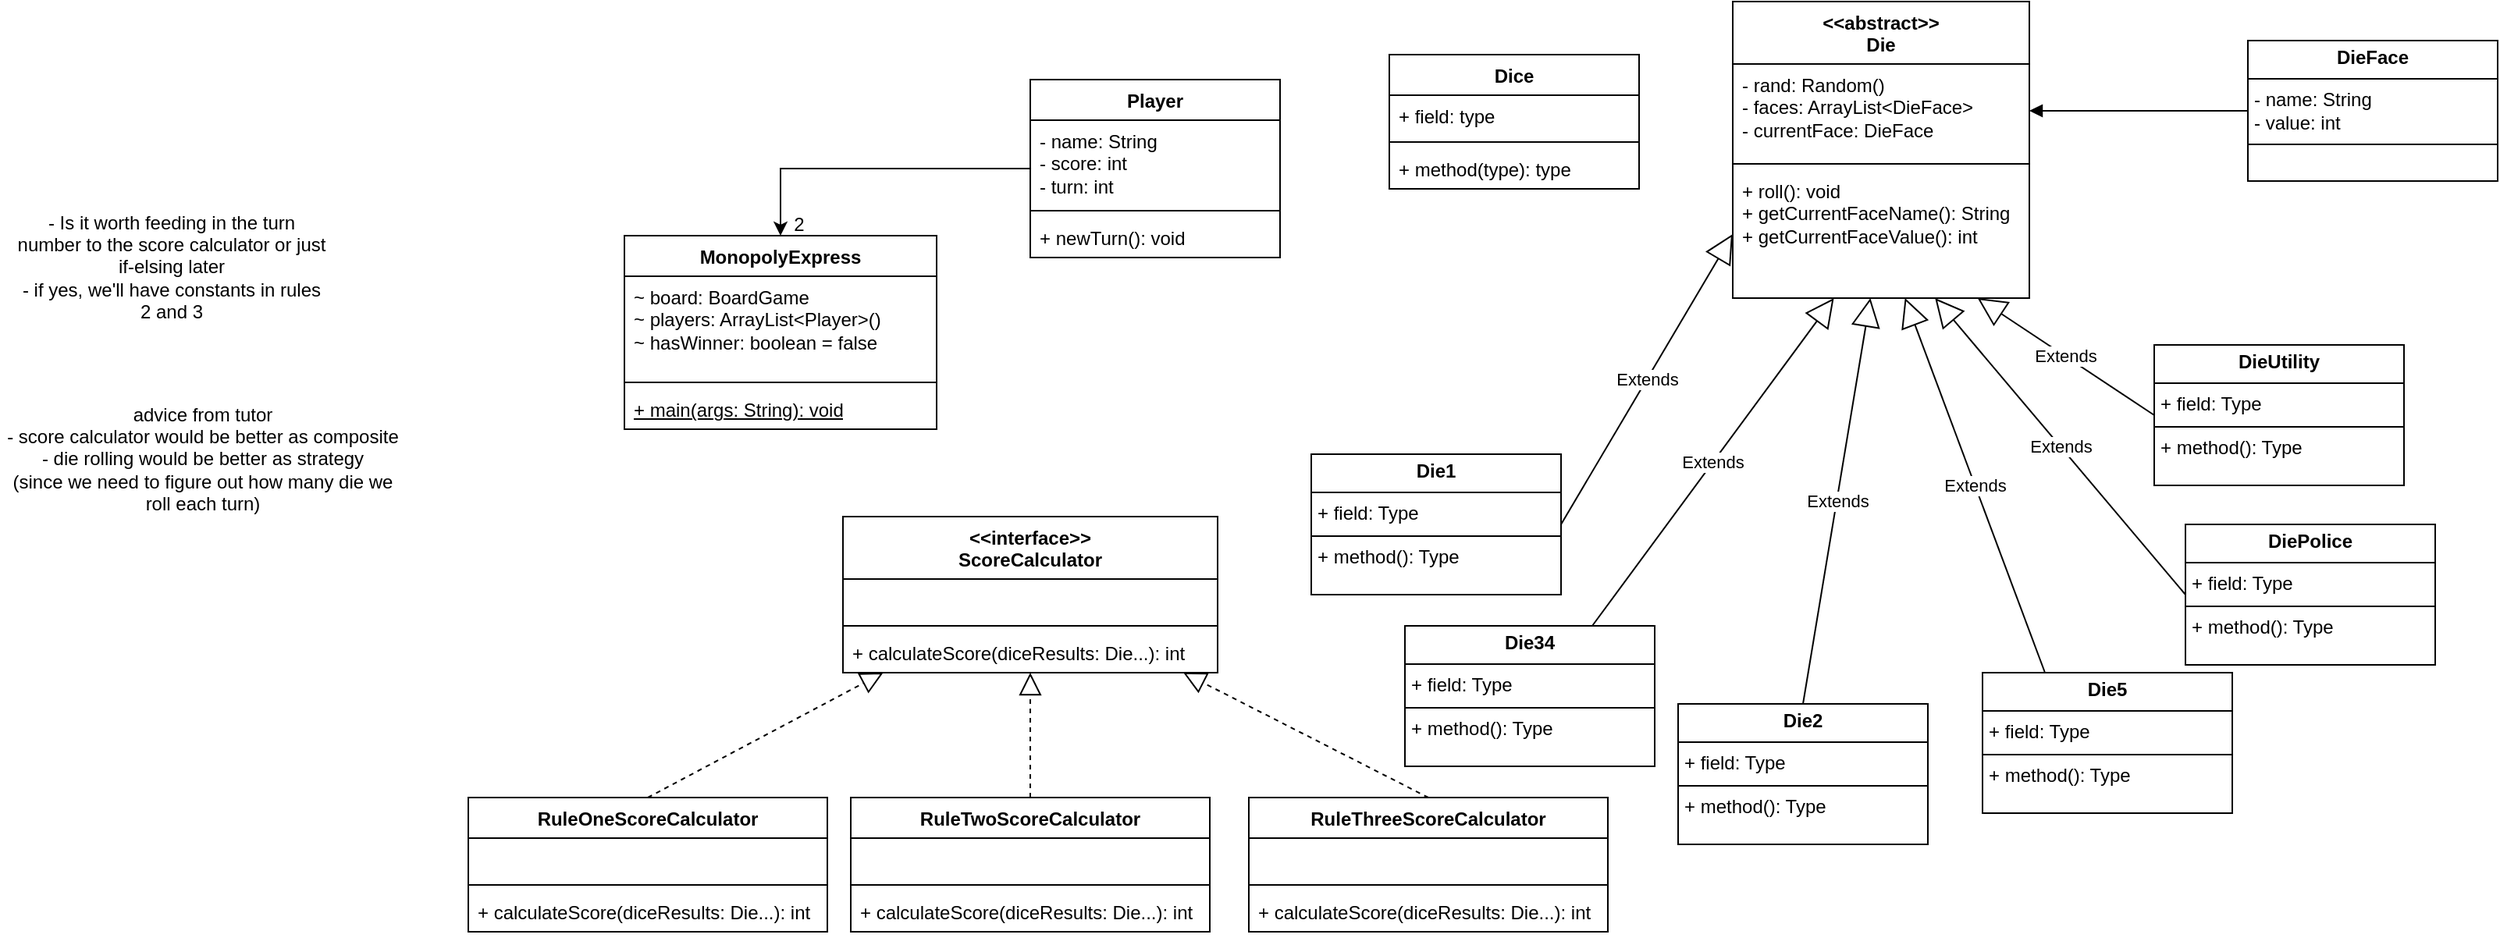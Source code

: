 <mxfile version="27.0.4">
  <diagram name="Page-1" id="lXsrAv_w0Vl0v3rfR3On">
    <mxGraphModel dx="936" dy="484" grid="1" gridSize="10" guides="1" tooltips="1" connect="1" arrows="1" fold="1" page="1" pageScale="1" pageWidth="1100" pageHeight="850" math="0" shadow="0">
      <root>
        <mxCell id="0" />
        <mxCell id="1" parent="0" />
        <mxCell id="zLuKmudd83LoNQvqvblf-1" value="MonopolyExpress" style="swimlane;fontStyle=1;align=center;verticalAlign=top;childLayout=stackLayout;horizontal=1;startSize=26;horizontalStack=0;resizeParent=1;resizeParentMax=0;resizeLast=0;collapsible=1;marginBottom=0;whiteSpace=wrap;html=1;" parent="1" vertex="1">
          <mxGeometry x="470" y="280" width="200" height="124" as="geometry" />
        </mxCell>
        <mxCell id="zLuKmudd83LoNQvqvblf-2" value="~ board: BoardGame&lt;div&gt;~ players: ArrayList&amp;lt;Player&amp;gt;()&lt;/div&gt;&lt;div&gt;~ hasWinner: boolean = false&lt;/div&gt;" style="text;strokeColor=none;fillColor=none;align=left;verticalAlign=top;spacingLeft=4;spacingRight=4;overflow=hidden;rotatable=0;points=[[0,0.5],[1,0.5]];portConstraint=eastwest;whiteSpace=wrap;html=1;" parent="zLuKmudd83LoNQvqvblf-1" vertex="1">
          <mxGeometry y="26" width="200" height="64" as="geometry" />
        </mxCell>
        <mxCell id="zLuKmudd83LoNQvqvblf-3" value="" style="line;strokeWidth=1;fillColor=none;align=left;verticalAlign=middle;spacingTop=-1;spacingLeft=3;spacingRight=3;rotatable=0;labelPosition=right;points=[];portConstraint=eastwest;strokeColor=inherit;" parent="zLuKmudd83LoNQvqvblf-1" vertex="1">
          <mxGeometry y="90" width="200" height="8" as="geometry" />
        </mxCell>
        <mxCell id="zLuKmudd83LoNQvqvblf-4" value="&lt;u&gt;+ main(args: String): void&lt;/u&gt;" style="text;strokeColor=none;fillColor=none;align=left;verticalAlign=top;spacingLeft=4;spacingRight=4;overflow=hidden;rotatable=0;points=[[0,0.5],[1,0.5]];portConstraint=eastwest;whiteSpace=wrap;html=1;" parent="zLuKmudd83LoNQvqvblf-1" vertex="1">
          <mxGeometry y="98" width="200" height="26" as="geometry" />
        </mxCell>
        <mxCell id="zLuKmudd83LoNQvqvblf-11" value="&amp;lt;&amp;lt;interface&amp;gt;&amp;gt;&lt;div&gt;ScoreCalculator&lt;/div&gt;" style="swimlane;fontStyle=1;align=center;verticalAlign=top;childLayout=stackLayout;horizontal=1;startSize=40;horizontalStack=0;resizeParent=1;resizeParentMax=0;resizeLast=0;collapsible=1;marginBottom=0;whiteSpace=wrap;html=1;" parent="1" vertex="1">
          <mxGeometry x="610" y="460" width="240" height="100" as="geometry" />
        </mxCell>
        <mxCell id="zLuKmudd83LoNQvqvblf-12" value="&lt;br&gt;&lt;div&gt;&lt;br&gt;&lt;/div&gt;" style="text;strokeColor=none;fillColor=none;align=left;verticalAlign=top;spacingLeft=4;spacingRight=4;overflow=hidden;rotatable=0;points=[[0,0.5],[1,0.5]];portConstraint=eastwest;whiteSpace=wrap;html=1;" parent="zLuKmudd83LoNQvqvblf-11" vertex="1">
          <mxGeometry y="40" width="240" height="26" as="geometry" />
        </mxCell>
        <mxCell id="zLuKmudd83LoNQvqvblf-13" value="" style="line;strokeWidth=1;fillColor=none;align=left;verticalAlign=middle;spacingTop=-1;spacingLeft=3;spacingRight=3;rotatable=0;labelPosition=right;points=[];portConstraint=eastwest;strokeColor=inherit;" parent="zLuKmudd83LoNQvqvblf-11" vertex="1">
          <mxGeometry y="66" width="240" height="8" as="geometry" />
        </mxCell>
        <mxCell id="zLuKmudd83LoNQvqvblf-14" value="+ calculateScore(diceResults: Die...): int" style="text;strokeColor=none;fillColor=none;align=left;verticalAlign=top;spacingLeft=4;spacingRight=4;overflow=hidden;rotatable=0;points=[[0,0.5],[1,0.5]];portConstraint=eastwest;whiteSpace=wrap;html=1;" parent="zLuKmudd83LoNQvqvblf-11" vertex="1">
          <mxGeometry y="74" width="240" height="26" as="geometry" />
        </mxCell>
        <mxCell id="zLuKmudd83LoNQvqvblf-15" value="RuleOneScoreCalculator" style="swimlane;fontStyle=1;align=center;verticalAlign=top;childLayout=stackLayout;horizontal=1;startSize=26;horizontalStack=0;resizeParent=1;resizeParentMax=0;resizeLast=0;collapsible=1;marginBottom=0;whiteSpace=wrap;html=1;" parent="1" vertex="1">
          <mxGeometry x="370" y="640" width="230" height="86" as="geometry" />
        </mxCell>
        <mxCell id="zLuKmudd83LoNQvqvblf-16" value="&lt;br&gt;&lt;div&gt;&lt;br&gt;&lt;/div&gt;" style="text;strokeColor=none;fillColor=none;align=left;verticalAlign=top;spacingLeft=4;spacingRight=4;overflow=hidden;rotatable=0;points=[[0,0.5],[1,0.5]];portConstraint=eastwest;whiteSpace=wrap;html=1;" parent="zLuKmudd83LoNQvqvblf-15" vertex="1">
          <mxGeometry y="26" width="230" height="26" as="geometry" />
        </mxCell>
        <mxCell id="zLuKmudd83LoNQvqvblf-17" value="" style="line;strokeWidth=1;fillColor=none;align=left;verticalAlign=middle;spacingTop=-1;spacingLeft=3;spacingRight=3;rotatable=0;labelPosition=right;points=[];portConstraint=eastwest;strokeColor=inherit;" parent="zLuKmudd83LoNQvqvblf-15" vertex="1">
          <mxGeometry y="52" width="230" height="8" as="geometry" />
        </mxCell>
        <mxCell id="zLuKmudd83LoNQvqvblf-18" value="+ calculateScore(diceResults: Die...): int" style="text;strokeColor=none;fillColor=none;align=left;verticalAlign=top;spacingLeft=4;spacingRight=4;overflow=hidden;rotatable=0;points=[[0,0.5],[1,0.5]];portConstraint=eastwest;whiteSpace=wrap;html=1;" parent="zLuKmudd83LoNQvqvblf-15" vertex="1">
          <mxGeometry y="60" width="230" height="26" as="geometry" />
        </mxCell>
        <mxCell id="zLuKmudd83LoNQvqvblf-19" value="- Is it worth feeding in the turn number to the score calculator or just if-elsing later&lt;div&gt;- if yes, we&#39;ll have constants in rules 2 and 3&lt;/div&gt;" style="text;html=1;align=center;verticalAlign=middle;whiteSpace=wrap;rounded=0;" parent="1" vertex="1">
          <mxGeometry x="80" y="250" width="200" height="100" as="geometry" />
        </mxCell>
        <mxCell id="zLuKmudd83LoNQvqvblf-20" value="" style="endArrow=block;dashed=1;endFill=0;endSize=12;html=1;rounded=0;exitX=0.5;exitY=0;exitDx=0;exitDy=0;" parent="1" source="zLuKmudd83LoNQvqvblf-15" target="zLuKmudd83LoNQvqvblf-11" edge="1">
          <mxGeometry width="160" relative="1" as="geometry">
            <mxPoint x="510" y="630" as="sourcePoint" />
            <mxPoint x="670" y="630" as="targetPoint" />
          </mxGeometry>
        </mxCell>
        <mxCell id="zLuKmudd83LoNQvqvblf-21" value="RuleTwoScoreCalculator" style="swimlane;fontStyle=1;align=center;verticalAlign=top;childLayout=stackLayout;horizontal=1;startSize=26;horizontalStack=0;resizeParent=1;resizeParentMax=0;resizeLast=0;collapsible=1;marginBottom=0;whiteSpace=wrap;html=1;" parent="1" vertex="1">
          <mxGeometry x="615" y="640" width="230" height="86" as="geometry" />
        </mxCell>
        <mxCell id="zLuKmudd83LoNQvqvblf-22" value="&lt;br&gt;&lt;div&gt;&lt;br&gt;&lt;/div&gt;" style="text;strokeColor=none;fillColor=none;align=left;verticalAlign=top;spacingLeft=4;spacingRight=4;overflow=hidden;rotatable=0;points=[[0,0.5],[1,0.5]];portConstraint=eastwest;whiteSpace=wrap;html=1;" parent="zLuKmudd83LoNQvqvblf-21" vertex="1">
          <mxGeometry y="26" width="230" height="26" as="geometry" />
        </mxCell>
        <mxCell id="zLuKmudd83LoNQvqvblf-23" value="" style="line;strokeWidth=1;fillColor=none;align=left;verticalAlign=middle;spacingTop=-1;spacingLeft=3;spacingRight=3;rotatable=0;labelPosition=right;points=[];portConstraint=eastwest;strokeColor=inherit;" parent="zLuKmudd83LoNQvqvblf-21" vertex="1">
          <mxGeometry y="52" width="230" height="8" as="geometry" />
        </mxCell>
        <mxCell id="zLuKmudd83LoNQvqvblf-24" value="+ calculateScore(diceResults: Die...): int" style="text;strokeColor=none;fillColor=none;align=left;verticalAlign=top;spacingLeft=4;spacingRight=4;overflow=hidden;rotatable=0;points=[[0,0.5],[1,0.5]];portConstraint=eastwest;whiteSpace=wrap;html=1;" parent="zLuKmudd83LoNQvqvblf-21" vertex="1">
          <mxGeometry y="60" width="230" height="26" as="geometry" />
        </mxCell>
        <mxCell id="zLuKmudd83LoNQvqvblf-25" value="RuleThreeScoreCalculator" style="swimlane;fontStyle=1;align=center;verticalAlign=top;childLayout=stackLayout;horizontal=1;startSize=26;horizontalStack=0;resizeParent=1;resizeParentMax=0;resizeLast=0;collapsible=1;marginBottom=0;whiteSpace=wrap;html=1;" parent="1" vertex="1">
          <mxGeometry x="870" y="640" width="230" height="86" as="geometry" />
        </mxCell>
        <mxCell id="zLuKmudd83LoNQvqvblf-26" value="&lt;br&gt;&lt;div&gt;&lt;br&gt;&lt;/div&gt;" style="text;strokeColor=none;fillColor=none;align=left;verticalAlign=top;spacingLeft=4;spacingRight=4;overflow=hidden;rotatable=0;points=[[0,0.5],[1,0.5]];portConstraint=eastwest;whiteSpace=wrap;html=1;" parent="zLuKmudd83LoNQvqvblf-25" vertex="1">
          <mxGeometry y="26" width="230" height="26" as="geometry" />
        </mxCell>
        <mxCell id="zLuKmudd83LoNQvqvblf-27" value="" style="line;strokeWidth=1;fillColor=none;align=left;verticalAlign=middle;spacingTop=-1;spacingLeft=3;spacingRight=3;rotatable=0;labelPosition=right;points=[];portConstraint=eastwest;strokeColor=inherit;" parent="zLuKmudd83LoNQvqvblf-25" vertex="1">
          <mxGeometry y="52" width="230" height="8" as="geometry" />
        </mxCell>
        <mxCell id="zLuKmudd83LoNQvqvblf-28" value="+ calculateScore(diceResults: Die...): int" style="text;strokeColor=none;fillColor=none;align=left;verticalAlign=top;spacingLeft=4;spacingRight=4;overflow=hidden;rotatable=0;points=[[0,0.5],[1,0.5]];portConstraint=eastwest;whiteSpace=wrap;html=1;" parent="zLuKmudd83LoNQvqvblf-25" vertex="1">
          <mxGeometry y="60" width="230" height="26" as="geometry" />
        </mxCell>
        <mxCell id="zLuKmudd83LoNQvqvblf-29" value="" style="endArrow=block;dashed=1;endFill=0;endSize=12;html=1;rounded=0;exitX=0.5;exitY=0;exitDx=0;exitDy=0;" parent="1" source="zLuKmudd83LoNQvqvblf-21" target="zLuKmudd83LoNQvqvblf-11" edge="1">
          <mxGeometry width="160" relative="1" as="geometry">
            <mxPoint x="710" y="580" as="sourcePoint" />
            <mxPoint x="870" y="580" as="targetPoint" />
          </mxGeometry>
        </mxCell>
        <mxCell id="zLuKmudd83LoNQvqvblf-34" value="" style="endArrow=block;dashed=1;endFill=0;endSize=12;html=1;rounded=0;exitX=0.5;exitY=0;exitDx=0;exitDy=0;" parent="1" source="zLuKmudd83LoNQvqvblf-25" target="zLuKmudd83LoNQvqvblf-11" edge="1">
          <mxGeometry width="160" relative="1" as="geometry">
            <mxPoint x="710" y="580" as="sourcePoint" />
            <mxPoint x="870" y="580" as="targetPoint" />
          </mxGeometry>
        </mxCell>
        <mxCell id="zLuKmudd83LoNQvqvblf-39" style="edgeStyle=orthogonalEdgeStyle;rounded=0;orthogonalLoop=1;jettySize=auto;html=1;entryX=0.5;entryY=0;entryDx=0;entryDy=0;" parent="1" source="zLuKmudd83LoNQvqvblf-35" target="zLuKmudd83LoNQvqvblf-1" edge="1">
          <mxGeometry relative="1" as="geometry" />
        </mxCell>
        <mxCell id="zLuKmudd83LoNQvqvblf-35" value="Player" style="swimlane;fontStyle=1;align=center;verticalAlign=top;childLayout=stackLayout;horizontal=1;startSize=26;horizontalStack=0;resizeParent=1;resizeParentMax=0;resizeLast=0;collapsible=1;marginBottom=0;whiteSpace=wrap;html=1;" parent="1" vertex="1">
          <mxGeometry x="730" y="180" width="160" height="114" as="geometry" />
        </mxCell>
        <mxCell id="zLuKmudd83LoNQvqvblf-36" value="- name: String&lt;div&gt;- score: int&lt;/div&gt;&lt;div&gt;- turn: int&lt;/div&gt;" style="text;strokeColor=none;fillColor=none;align=left;verticalAlign=top;spacingLeft=4;spacingRight=4;overflow=hidden;rotatable=0;points=[[0,0.5],[1,0.5]];portConstraint=eastwest;whiteSpace=wrap;html=1;" parent="zLuKmudd83LoNQvqvblf-35" vertex="1">
          <mxGeometry y="26" width="160" height="54" as="geometry" />
        </mxCell>
        <mxCell id="zLuKmudd83LoNQvqvblf-37" value="" style="line;strokeWidth=1;fillColor=none;align=left;verticalAlign=middle;spacingTop=-1;spacingLeft=3;spacingRight=3;rotatable=0;labelPosition=right;points=[];portConstraint=eastwest;strokeColor=inherit;" parent="zLuKmudd83LoNQvqvblf-35" vertex="1">
          <mxGeometry y="80" width="160" height="8" as="geometry" />
        </mxCell>
        <mxCell id="zLuKmudd83LoNQvqvblf-38" value="+ newTurn(): void" style="text;strokeColor=none;fillColor=none;align=left;verticalAlign=top;spacingLeft=4;spacingRight=4;overflow=hidden;rotatable=0;points=[[0,0.5],[1,0.5]];portConstraint=eastwest;whiteSpace=wrap;html=1;" parent="zLuKmudd83LoNQvqvblf-35" vertex="1">
          <mxGeometry y="88" width="160" height="26" as="geometry" />
        </mxCell>
        <mxCell id="zLuKmudd83LoNQvqvblf-41" value="2" style="text;html=1;align=center;verticalAlign=middle;whiteSpace=wrap;rounded=0;" parent="1" vertex="1">
          <mxGeometry x="552" y="258" width="60" height="30" as="geometry" />
        </mxCell>
        <mxCell id="zLuKmudd83LoNQvqvblf-43" value="&amp;lt;&amp;lt;abstract&amp;gt;&amp;gt;&lt;div&gt;Die&lt;/div&gt;" style="swimlane;fontStyle=1;align=center;verticalAlign=top;childLayout=stackLayout;horizontal=1;startSize=40;horizontalStack=0;resizeParent=1;resizeParentMax=0;resizeLast=0;collapsible=1;marginBottom=0;whiteSpace=wrap;html=1;" parent="1" vertex="1">
          <mxGeometry x="1180" y="130" width="190" height="190" as="geometry" />
        </mxCell>
        <mxCell id="zLuKmudd83LoNQvqvblf-44" value="- rand: Random()&lt;div&gt;- faces: ArrayList&amp;lt;DieFace&amp;gt;&lt;/div&gt;&lt;div&gt;- currentFace: DieFace&lt;/div&gt;" style="text;strokeColor=none;fillColor=none;align=left;verticalAlign=top;spacingLeft=4;spacingRight=4;overflow=hidden;rotatable=0;points=[[0,0.5],[1,0.5]];portConstraint=eastwest;whiteSpace=wrap;html=1;" parent="zLuKmudd83LoNQvqvblf-43" vertex="1">
          <mxGeometry y="40" width="190" height="60" as="geometry" />
        </mxCell>
        <mxCell id="zLuKmudd83LoNQvqvblf-45" value="" style="line;strokeWidth=1;fillColor=none;align=left;verticalAlign=middle;spacingTop=-1;spacingLeft=3;spacingRight=3;rotatable=0;labelPosition=right;points=[];portConstraint=eastwest;strokeColor=inherit;" parent="zLuKmudd83LoNQvqvblf-43" vertex="1">
          <mxGeometry y="100" width="190" height="8" as="geometry" />
        </mxCell>
        <mxCell id="zLuKmudd83LoNQvqvblf-46" value="+ roll(): void&lt;div&gt;+ getCurrentFaceName(): String&lt;/div&gt;&lt;div&gt;+ getCurrentFaceValue(): int&lt;/div&gt;" style="text;strokeColor=none;fillColor=none;align=left;verticalAlign=top;spacingLeft=4;spacingRight=4;overflow=hidden;rotatable=0;points=[[0,0.5],[1,0.5]];portConstraint=eastwest;whiteSpace=wrap;html=1;" parent="zLuKmudd83LoNQvqvblf-43" vertex="1">
          <mxGeometry y="108" width="190" height="82" as="geometry" />
        </mxCell>
        <mxCell id="Hbu-Mwoq26jk71XMIM0U-1" value="&lt;p style=&quot;margin:0px;margin-top:4px;text-align:center;&quot;&gt;&lt;b&gt;Die1&lt;/b&gt;&lt;/p&gt;&lt;hr size=&quot;1&quot; style=&quot;border-style:solid;&quot;&gt;&lt;p style=&quot;margin:0px;margin-left:4px;&quot;&gt;+ field: Type&lt;/p&gt;&lt;hr size=&quot;1&quot; style=&quot;border-style:solid;&quot;&gt;&lt;p style=&quot;margin:0px;margin-left:4px;&quot;&gt;+ method(): Type&lt;/p&gt;" style="verticalAlign=top;align=left;overflow=fill;html=1;whiteSpace=wrap;" parent="1" vertex="1">
          <mxGeometry x="910" y="420" width="160" height="90" as="geometry" />
        </mxCell>
        <mxCell id="Hbu-Mwoq26jk71XMIM0U-2" value="&lt;p style=&quot;margin:0px;margin-top:4px;text-align:center;&quot;&gt;&lt;b&gt;Die2&lt;/b&gt;&lt;/p&gt;&lt;hr size=&quot;1&quot; style=&quot;border-style:solid;&quot;&gt;&lt;p style=&quot;margin:0px;margin-left:4px;&quot;&gt;+ field: Type&lt;/p&gt;&lt;hr size=&quot;1&quot; style=&quot;border-style:solid;&quot;&gt;&lt;p style=&quot;margin:0px;margin-left:4px;&quot;&gt;+ method(): Type&lt;/p&gt;" style="verticalAlign=top;align=left;overflow=fill;html=1;whiteSpace=wrap;" parent="1" vertex="1">
          <mxGeometry x="1145" y="580" width="160" height="90" as="geometry" />
        </mxCell>
        <mxCell id="Hbu-Mwoq26jk71XMIM0U-3" value="&lt;p style=&quot;margin:0px;margin-top:4px;text-align:center;&quot;&gt;&lt;b&gt;Die34&lt;/b&gt;&lt;/p&gt;&lt;hr size=&quot;1&quot; style=&quot;border-style:solid;&quot;&gt;&lt;p style=&quot;margin:0px;margin-left:4px;&quot;&gt;+ field: Type&lt;/p&gt;&lt;hr size=&quot;1&quot; style=&quot;border-style:solid;&quot;&gt;&lt;p style=&quot;margin:0px;margin-left:4px;&quot;&gt;+ method(): Type&lt;/p&gt;" style="verticalAlign=top;align=left;overflow=fill;html=1;whiteSpace=wrap;" parent="1" vertex="1">
          <mxGeometry x="970" y="530" width="160" height="90" as="geometry" />
        </mxCell>
        <mxCell id="Hbu-Mwoq26jk71XMIM0U-4" value="&lt;p style=&quot;margin:0px;margin-top:4px;text-align:center;&quot;&gt;&lt;b&gt;Die5&lt;/b&gt;&lt;/p&gt;&lt;hr size=&quot;1&quot; style=&quot;border-style:solid;&quot;&gt;&lt;p style=&quot;margin:0px;margin-left:4px;&quot;&gt;+ field: Type&lt;/p&gt;&lt;hr size=&quot;1&quot; style=&quot;border-style:solid;&quot;&gt;&lt;p style=&quot;margin:0px;margin-left:4px;&quot;&gt;+ method(): Type&lt;/p&gt;" style="verticalAlign=top;align=left;overflow=fill;html=1;whiteSpace=wrap;" parent="1" vertex="1">
          <mxGeometry x="1340" y="560" width="160" height="90" as="geometry" />
        </mxCell>
        <mxCell id="Hbu-Mwoq26jk71XMIM0U-5" value="&lt;p style=&quot;margin:0px;margin-top:4px;text-align:center;&quot;&gt;&lt;b&gt;DiePolice&lt;/b&gt;&lt;/p&gt;&lt;hr size=&quot;1&quot; style=&quot;border-style:solid;&quot;&gt;&lt;p style=&quot;margin:0px;margin-left:4px;&quot;&gt;+ field: Type&lt;/p&gt;&lt;hr size=&quot;1&quot; style=&quot;border-style:solid;&quot;&gt;&lt;p style=&quot;margin:0px;margin-left:4px;&quot;&gt;+ method(): Type&lt;/p&gt;" style="verticalAlign=top;align=left;overflow=fill;html=1;whiteSpace=wrap;" parent="1" vertex="1">
          <mxGeometry x="1470" y="465" width="160" height="90" as="geometry" />
        </mxCell>
        <mxCell id="Hbu-Mwoq26jk71XMIM0U-6" value="&lt;p style=&quot;margin:0px;margin-top:4px;text-align:center;&quot;&gt;&lt;b&gt;DieUtility&lt;/b&gt;&lt;/p&gt;&lt;hr size=&quot;1&quot; style=&quot;border-style:solid;&quot;&gt;&lt;p style=&quot;margin:0px;margin-left:4px;&quot;&gt;+ field: Type&lt;/p&gt;&lt;hr size=&quot;1&quot; style=&quot;border-style:solid;&quot;&gt;&lt;p style=&quot;margin:0px;margin-left:4px;&quot;&gt;+ method(): Type&lt;/p&gt;" style="verticalAlign=top;align=left;overflow=fill;html=1;whiteSpace=wrap;" parent="1" vertex="1">
          <mxGeometry x="1450" y="350" width="160" height="90" as="geometry" />
        </mxCell>
        <mxCell id="Hbu-Mwoq26jk71XMIM0U-7" value="&lt;p style=&quot;margin:0px;margin-top:4px;text-align:center;&quot;&gt;&lt;b&gt;DieFace&lt;/b&gt;&lt;/p&gt;&lt;hr size=&quot;1&quot; style=&quot;border-style:solid;&quot;&gt;&lt;p style=&quot;margin:0px;margin-left:4px;&quot;&gt;- name: String&lt;/p&gt;&lt;p style=&quot;margin:0px;margin-left:4px;&quot;&gt;- value: int&lt;/p&gt;&lt;hr size=&quot;1&quot; style=&quot;border-style:solid;&quot;&gt;&lt;p style=&quot;margin:0px;margin-left:4px;&quot;&gt;&lt;br&gt;&lt;/p&gt;" style="verticalAlign=top;align=left;overflow=fill;html=1;whiteSpace=wrap;" parent="1" vertex="1">
          <mxGeometry x="1510" y="155" width="160" height="90" as="geometry" />
        </mxCell>
        <mxCell id="Hbu-Mwoq26jk71XMIM0U-8" value="Extends" style="endArrow=block;endSize=16;endFill=0;html=1;rounded=0;exitX=1;exitY=0.5;exitDx=0;exitDy=0;entryX=0;entryY=0.5;entryDx=0;entryDy=0;" parent="1" source="Hbu-Mwoq26jk71XMIM0U-1" target="zLuKmudd83LoNQvqvblf-46" edge="1">
          <mxGeometry width="160" relative="1" as="geometry">
            <mxPoint x="1050" y="410" as="sourcePoint" />
            <mxPoint x="1210" y="410" as="targetPoint" />
          </mxGeometry>
        </mxCell>
        <mxCell id="Hbu-Mwoq26jk71XMIM0U-9" value="Extends" style="endArrow=block;endSize=16;endFill=0;html=1;rounded=0;exitX=0.75;exitY=0;exitDx=0;exitDy=0;" parent="1" source="Hbu-Mwoq26jk71XMIM0U-3" target="zLuKmudd83LoNQvqvblf-46" edge="1">
          <mxGeometry width="160" relative="1" as="geometry">
            <mxPoint x="1050" y="410" as="sourcePoint" />
            <mxPoint x="1210" y="410" as="targetPoint" />
          </mxGeometry>
        </mxCell>
        <mxCell id="Hbu-Mwoq26jk71XMIM0U-10" value="Extends" style="endArrow=block;endSize=16;endFill=0;html=1;rounded=0;exitX=0.5;exitY=0;exitDx=0;exitDy=0;" parent="1" source="Hbu-Mwoq26jk71XMIM0U-2" target="zLuKmudd83LoNQvqvblf-46" edge="1">
          <mxGeometry width="160" relative="1" as="geometry">
            <mxPoint x="1050" y="410" as="sourcePoint" />
            <mxPoint x="1210" y="410" as="targetPoint" />
          </mxGeometry>
        </mxCell>
        <mxCell id="Hbu-Mwoq26jk71XMIM0U-11" value="Extends" style="endArrow=block;endSize=16;endFill=0;html=1;rounded=0;exitX=0.25;exitY=0;exitDx=0;exitDy=0;" parent="1" source="Hbu-Mwoq26jk71XMIM0U-4" target="zLuKmudd83LoNQvqvblf-46" edge="1">
          <mxGeometry width="160" relative="1" as="geometry">
            <mxPoint x="1050" y="410" as="sourcePoint" />
            <mxPoint x="1210" y="410" as="targetPoint" />
          </mxGeometry>
        </mxCell>
        <mxCell id="Hbu-Mwoq26jk71XMIM0U-12" value="Extends" style="endArrow=block;endSize=16;endFill=0;html=1;rounded=0;exitX=0;exitY=0.5;exitDx=0;exitDy=0;" parent="1" source="Hbu-Mwoq26jk71XMIM0U-5" target="zLuKmudd83LoNQvqvblf-46" edge="1">
          <mxGeometry width="160" relative="1" as="geometry">
            <mxPoint x="1050" y="410" as="sourcePoint" />
            <mxPoint x="1210" y="410" as="targetPoint" />
          </mxGeometry>
        </mxCell>
        <mxCell id="Hbu-Mwoq26jk71XMIM0U-13" value="Extends" style="endArrow=block;endSize=16;endFill=0;html=1;rounded=0;exitX=0;exitY=0.5;exitDx=0;exitDy=0;" parent="1" source="Hbu-Mwoq26jk71XMIM0U-6" target="zLuKmudd83LoNQvqvblf-46" edge="1">
          <mxGeometry width="160" relative="1" as="geometry">
            <mxPoint x="1050" y="410" as="sourcePoint" />
            <mxPoint x="1210" y="410" as="targetPoint" />
          </mxGeometry>
        </mxCell>
        <mxCell id="Hbu-Mwoq26jk71XMIM0U-15" value="" style="html=1;verticalAlign=bottom;endArrow=block;curved=0;rounded=0;exitX=0;exitY=0.5;exitDx=0;exitDy=0;entryX=1;entryY=0.5;entryDx=0;entryDy=0;" parent="1" source="Hbu-Mwoq26jk71XMIM0U-7" target="zLuKmudd83LoNQvqvblf-44" edge="1">
          <mxGeometry width="80" relative="1" as="geometry">
            <mxPoint x="1090" y="410" as="sourcePoint" />
            <mxPoint x="1170" y="410" as="targetPoint" />
          </mxGeometry>
        </mxCell>
        <mxCell id="rAhDNh31zqhcHzXOf6Qz-1" value="Dice" style="swimlane;fontStyle=1;align=center;verticalAlign=top;childLayout=stackLayout;horizontal=1;startSize=26;horizontalStack=0;resizeParent=1;resizeParentMax=0;resizeLast=0;collapsible=1;marginBottom=0;whiteSpace=wrap;html=1;" vertex="1" parent="1">
          <mxGeometry x="960" y="164" width="160" height="86" as="geometry" />
        </mxCell>
        <mxCell id="rAhDNh31zqhcHzXOf6Qz-2" value="+ field: type" style="text;strokeColor=none;fillColor=none;align=left;verticalAlign=top;spacingLeft=4;spacingRight=4;overflow=hidden;rotatable=0;points=[[0,0.5],[1,0.5]];portConstraint=eastwest;whiteSpace=wrap;html=1;" vertex="1" parent="rAhDNh31zqhcHzXOf6Qz-1">
          <mxGeometry y="26" width="160" height="26" as="geometry" />
        </mxCell>
        <mxCell id="rAhDNh31zqhcHzXOf6Qz-3" value="" style="line;strokeWidth=1;fillColor=none;align=left;verticalAlign=middle;spacingTop=-1;spacingLeft=3;spacingRight=3;rotatable=0;labelPosition=right;points=[];portConstraint=eastwest;strokeColor=inherit;" vertex="1" parent="rAhDNh31zqhcHzXOf6Qz-1">
          <mxGeometry y="52" width="160" height="8" as="geometry" />
        </mxCell>
        <mxCell id="rAhDNh31zqhcHzXOf6Qz-4" value="+ method(type): type" style="text;strokeColor=none;fillColor=none;align=left;verticalAlign=top;spacingLeft=4;spacingRight=4;overflow=hidden;rotatable=0;points=[[0,0.5],[1,0.5]];portConstraint=eastwest;whiteSpace=wrap;html=1;" vertex="1" parent="rAhDNh31zqhcHzXOf6Qz-1">
          <mxGeometry y="60" width="160" height="26" as="geometry" />
        </mxCell>
        <mxCell id="rAhDNh31zqhcHzXOf6Qz-6" value="advice from tutor&lt;div&gt;- score calculator would be better as composite&lt;/div&gt;&lt;div&gt;- die rolling would be better as strategy&lt;/div&gt;&lt;div&gt;(since we need to figure out how many die we roll each turn)&lt;/div&gt;" style="text;html=1;align=center;verticalAlign=middle;whiteSpace=wrap;rounded=0;" vertex="1" parent="1">
          <mxGeometry x="70" y="395" width="260" height="55" as="geometry" />
        </mxCell>
      </root>
    </mxGraphModel>
  </diagram>
</mxfile>
